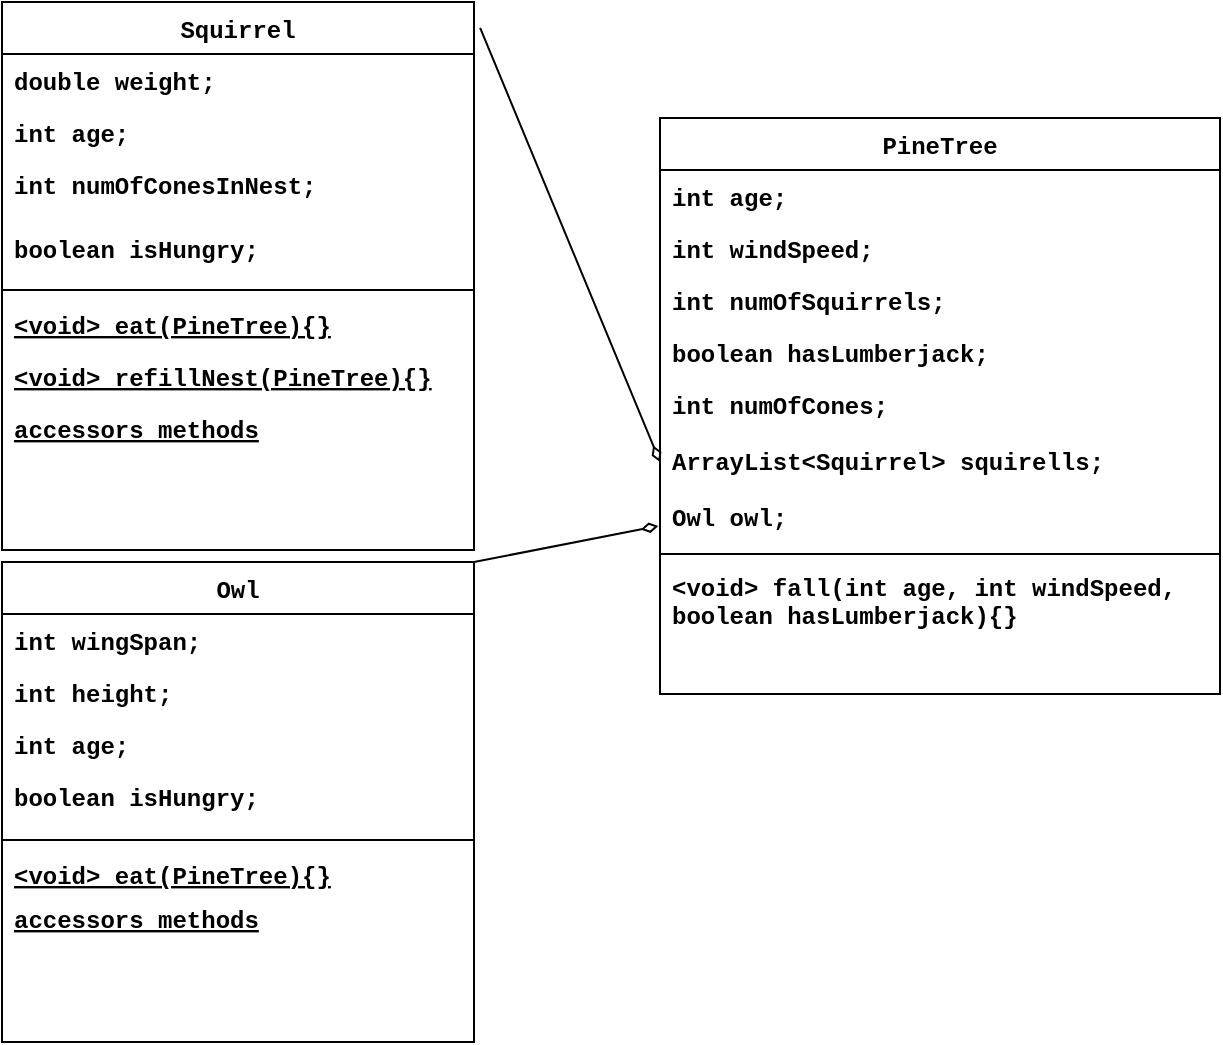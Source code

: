 <mxfile version="16.1.2" type="device"><diagram id="C5RBs43oDa-KdzZeNtuy" name="Page-1"><mxGraphModel dx="629" dy="433" grid="0" gridSize="10" guides="1" tooltips="1" connect="1" arrows="1" fold="1" page="1" pageScale="1" pageWidth="827" pageHeight="1169" math="0" shadow="0"><root><mxCell id="WIyWlLk6GJQsqaUBKTNV-0"/><mxCell id="WIyWlLk6GJQsqaUBKTNV-1" parent="WIyWlLk6GJQsqaUBKTNV-0"/><mxCell id="zkfFHV4jXpPFQw0GAbJ--6" value="Squirrel" style="swimlane;fontStyle=1;align=center;verticalAlign=top;childLayout=stackLayout;horizontal=1;startSize=26;horizontalStack=0;resizeParent=1;resizeLast=0;collapsible=1;marginBottom=0;rounded=0;shadow=0;strokeWidth=1;fontFamily=Courier New;" parent="WIyWlLk6GJQsqaUBKTNV-1" vertex="1"><mxGeometry x="104" y="80" width="236" height="274" as="geometry"><mxRectangle x="130" y="380" width="160" height="26" as="alternateBounds"/></mxGeometry></mxCell><mxCell id="zkfFHV4jXpPFQw0GAbJ--7" value="double weight;" style="text;align=left;verticalAlign=top;spacingLeft=4;spacingRight=4;overflow=hidden;rotatable=0;points=[[0,0.5],[1,0.5]];portConstraint=eastwest;fontFamily=Courier New;fontStyle=1" parent="zkfFHV4jXpPFQw0GAbJ--6" vertex="1"><mxGeometry y="26" width="236" height="26" as="geometry"/></mxCell><mxCell id="GSiUjONSar-i2JlbFRyx-0" value="int age;" style="text;align=left;verticalAlign=top;spacingLeft=4;spacingRight=4;overflow=hidden;rotatable=0;points=[[0,0.5],[1,0.5]];portConstraint=eastwest;fontFamily=Courier New;fontStyle=1" parent="zkfFHV4jXpPFQw0GAbJ--6" vertex="1"><mxGeometry y="52" width="236" height="26" as="geometry"/></mxCell><mxCell id="zkfFHV4jXpPFQw0GAbJ--8" value="int numOfConesInNest;" style="text;align=left;verticalAlign=top;spacingLeft=4;spacingRight=4;overflow=hidden;rotatable=0;points=[[0,0.5],[1,0.5]];portConstraint=eastwest;rounded=0;shadow=0;html=0;fontFamily=Courier New;fontStyle=1" parent="zkfFHV4jXpPFQw0GAbJ--6" vertex="1"><mxGeometry y="78" width="236" height="32" as="geometry"/></mxCell><mxCell id="GSiUjONSar-i2JlbFRyx-7" value="boolean isHungry;" style="text;align=left;verticalAlign=top;spacingLeft=4;spacingRight=4;overflow=hidden;rotatable=0;points=[[0,0.5],[1,0.5]];portConstraint=eastwest;rounded=0;shadow=0;html=0;fontFamily=Courier New;fontStyle=1" parent="zkfFHV4jXpPFQw0GAbJ--6" vertex="1"><mxGeometry y="110" width="236" height="30" as="geometry"/></mxCell><mxCell id="zkfFHV4jXpPFQw0GAbJ--9" value="" style="line;html=1;strokeWidth=1;align=left;verticalAlign=middle;spacingTop=-1;spacingLeft=3;spacingRight=3;rotatable=0;labelPosition=right;points=[];portConstraint=eastwest;fontFamily=Courier New;fontStyle=1" parent="zkfFHV4jXpPFQw0GAbJ--6" vertex="1"><mxGeometry y="140" width="236" height="8" as="geometry"/></mxCell><mxCell id="zkfFHV4jXpPFQw0GAbJ--10" value="&lt;void&gt; eat(PineTree){}" style="text;align=left;verticalAlign=top;spacingLeft=4;spacingRight=4;overflow=hidden;rotatable=0;points=[[0,0.5],[1,0.5]];portConstraint=eastwest;fontStyle=5;fontFamily=Courier New;" parent="zkfFHV4jXpPFQw0GAbJ--6" vertex="1"><mxGeometry y="148" width="236" height="26" as="geometry"/></mxCell><mxCell id="7wWNd8M-wnGhTRqlLoNi-0" value="&lt;void&gt; refillNest(PineTree){}" style="text;align=left;verticalAlign=top;spacingLeft=4;spacingRight=4;overflow=hidden;rotatable=0;points=[[0,0.5],[1,0.5]];portConstraint=eastwest;fontStyle=5;fontFamily=Courier New;" vertex="1" parent="zkfFHV4jXpPFQw0GAbJ--6"><mxGeometry y="174" width="236" height="26" as="geometry"/></mxCell><mxCell id="7wWNd8M-wnGhTRqlLoNi-1" value="accessors methods" style="text;align=left;verticalAlign=top;spacingLeft=4;spacingRight=4;overflow=hidden;rotatable=0;points=[[0,0.5],[1,0.5]];portConstraint=eastwest;fontStyle=5;fontFamily=Courier New;" vertex="1" parent="zkfFHV4jXpPFQw0GAbJ--6"><mxGeometry y="200" width="236" height="26" as="geometry"/></mxCell><mxCell id="cFUtwD1bPXU5jKW5bzYQ-1" style="edgeStyle=none;rounded=0;orthogonalLoop=1;jettySize=auto;html=1;entryX=-0.003;entryY=0.881;entryDx=0;entryDy=0;entryPerimeter=0;exitX=1;exitY=0;exitDx=0;exitDy=0;endArrow=diamondThin;endFill=0;fontFamily=Courier New;fontStyle=1" parent="WIyWlLk6GJQsqaUBKTNV-1" source="cFUtwD1bPXU5jKW5bzYQ-17" target="zkfFHV4jXpPFQw0GAbJ--21" edge="1"><mxGeometry relative="1" as="geometry"><mxPoint x="410" y="360" as="sourcePoint"/><mxPoint x="508" y="185" as="targetPoint"/><Array as="points"/></mxGeometry></mxCell><mxCell id="zkfFHV4jXpPFQw0GAbJ--17" value="PineTree" style="swimlane;fontStyle=1;align=center;verticalAlign=top;childLayout=stackLayout;horizontal=1;startSize=26;horizontalStack=0;resizeParent=1;resizeLast=0;collapsible=1;marginBottom=0;rounded=0;shadow=0;strokeWidth=1;fontFamily=Courier New;" parent="WIyWlLk6GJQsqaUBKTNV-1" vertex="1"><mxGeometry x="433" y="138" width="280" height="288" as="geometry"><mxRectangle x="420" y="120" width="160" height="26" as="alternateBounds"/></mxGeometry></mxCell><mxCell id="GSiUjONSar-i2JlbFRyx-2" value="int age;" style="text;align=left;verticalAlign=top;spacingLeft=4;spacingRight=4;overflow=hidden;rotatable=0;points=[[0,0.5],[1,0.5]];portConstraint=eastwest;fontFamily=Courier New;fontStyle=1" parent="zkfFHV4jXpPFQw0GAbJ--17" vertex="1"><mxGeometry y="26" width="280" height="26" as="geometry"/></mxCell><mxCell id="GSiUjONSar-i2JlbFRyx-5" value="int windSpeed;" style="text;align=left;verticalAlign=top;spacingLeft=4;spacingRight=4;overflow=hidden;rotatable=0;points=[[0,0.5],[1,0.5]];portConstraint=eastwest;fontFamily=Courier New;fontStyle=1" parent="zkfFHV4jXpPFQw0GAbJ--17" vertex="1"><mxGeometry y="52" width="280" height="26" as="geometry"/></mxCell><mxCell id="7wWNd8M-wnGhTRqlLoNi-3" value="int numOfSquirrels;" style="text;align=left;verticalAlign=top;spacingLeft=4;spacingRight=4;overflow=hidden;rotatable=0;points=[[0,0.5],[1,0.5]];portConstraint=eastwest;fontFamily=Courier New;fontStyle=1" vertex="1" parent="zkfFHV4jXpPFQw0GAbJ--17"><mxGeometry y="78" width="280" height="26" as="geometry"/></mxCell><mxCell id="GSiUjONSar-i2JlbFRyx-4" value="boolean hasLumberjack;" style="text;align=left;verticalAlign=top;spacingLeft=4;spacingRight=4;overflow=hidden;rotatable=0;points=[[0,0.5],[1,0.5]];portConstraint=eastwest;fontFamily=Courier New;fontStyle=1" parent="zkfFHV4jXpPFQw0GAbJ--17" vertex="1"><mxGeometry y="104" width="280" height="26" as="geometry"/></mxCell><mxCell id="zkfFHV4jXpPFQw0GAbJ--21" value="int numOfCones;&#10;&#10;ArrayList&lt;Squirrel&gt; squirells;&#10;&#10;Owl owl;" style="text;align=left;verticalAlign=top;spacingLeft=4;spacingRight=4;overflow=hidden;rotatable=0;points=[[0,0.5],[1,0.5]];portConstraint=eastwest;rounded=0;shadow=0;html=0;fontFamily=Courier New;fontStyle=1" parent="zkfFHV4jXpPFQw0GAbJ--17" vertex="1"><mxGeometry y="130" width="280" height="84" as="geometry"/></mxCell><mxCell id="zkfFHV4jXpPFQw0GAbJ--23" value="" style="line;html=1;strokeWidth=1;align=left;verticalAlign=middle;spacingTop=-1;spacingLeft=3;spacingRight=3;rotatable=0;labelPosition=right;points=[];portConstraint=eastwest;fontFamily=Courier New;fontStyle=1" parent="zkfFHV4jXpPFQw0GAbJ--17" vertex="1"><mxGeometry y="214" width="280" height="8" as="geometry"/></mxCell><mxCell id="zkfFHV4jXpPFQw0GAbJ--25" value="&lt;void&gt; fall(int age, int windSpeed, boolean hasLumberjack){}" style="text;align=left;verticalAlign=top;spacingLeft=4;spacingRight=4;overflow=hidden;rotatable=0;points=[[0,0.5],[1,0.5]];portConstraint=eastwest;fontFamily=Courier New;fontStyle=1;whiteSpace=wrap;" parent="zkfFHV4jXpPFQw0GAbJ--17" vertex="1"><mxGeometry y="222" width="280" height="51" as="geometry"/></mxCell><mxCell id="cFUtwD1bPXU5jKW5bzYQ-0" style="edgeStyle=none;rounded=0;orthogonalLoop=1;jettySize=auto;html=1;exitX=0;exitY=0.5;exitDx=0;exitDy=0;fontFamily=Courier New;fontStyle=1" parent="zkfFHV4jXpPFQw0GAbJ--17" edge="1"><mxGeometry relative="1" as="geometry"><mxPoint y="65" as="sourcePoint"/><mxPoint y="65" as="targetPoint"/></mxGeometry></mxCell><mxCell id="cFUtwD1bPXU5jKW5bzYQ-4" value="" style="endArrow=diamondThin;html=1;rounded=0;entryX=0;entryY=0.5;entryDx=0;entryDy=0;exitX=1.013;exitY=0.047;exitDx=0;exitDy=0;exitPerimeter=0;fontFamily=Courier New;endFill=0;fontStyle=1;fontSize=11;" parent="WIyWlLk6GJQsqaUBKTNV-1" source="zkfFHV4jXpPFQw0GAbJ--6" target="zkfFHV4jXpPFQw0GAbJ--21" edge="1"><mxGeometry width="50" height="50" relative="1" as="geometry"><mxPoint x="280" y="350" as="sourcePoint"/><mxPoint x="330" y="300" as="targetPoint"/><Array as="points"/></mxGeometry></mxCell><mxCell id="cFUtwD1bPXU5jKW5bzYQ-17" value="Owl" style="swimlane;fontStyle=1;align=center;verticalAlign=top;childLayout=stackLayout;horizontal=1;startSize=26;horizontalStack=0;resizeParent=1;resizeLast=0;collapsible=1;marginBottom=0;rounded=0;shadow=0;strokeWidth=1;fontFamily=Courier New;" parent="WIyWlLk6GJQsqaUBKTNV-1" vertex="1"><mxGeometry x="104" y="360" width="236" height="240" as="geometry"><mxRectangle x="130" y="380" width="160" height="26" as="alternateBounds"/></mxGeometry></mxCell><mxCell id="cFUtwD1bPXU5jKW5bzYQ-18" value="int wingSpan;" style="text;align=left;verticalAlign=top;spacingLeft=4;spacingRight=4;overflow=hidden;rotatable=0;points=[[0,0.5],[1,0.5]];portConstraint=eastwest;fontFamily=Courier New;fontStyle=1" parent="cFUtwD1bPXU5jKW5bzYQ-17" vertex="1"><mxGeometry y="26" width="236" height="26" as="geometry"/></mxCell><mxCell id="GSiUjONSar-i2JlbFRyx-6" value="int height;" style="text;align=left;verticalAlign=top;spacingLeft=4;spacingRight=4;overflow=hidden;rotatable=0;points=[[0,0.5],[1,0.5]];portConstraint=eastwest;fontFamily=Courier New;fontStyle=1" parent="cFUtwD1bPXU5jKW5bzYQ-17" vertex="1"><mxGeometry y="52" width="236" height="26" as="geometry"/></mxCell><mxCell id="GSiUjONSar-i2JlbFRyx-1" value="int age;" style="text;align=left;verticalAlign=top;spacingLeft=4;spacingRight=4;overflow=hidden;rotatable=0;points=[[0,0.5],[1,0.5]];portConstraint=eastwest;fontFamily=Courier New;fontStyle=1" parent="cFUtwD1bPXU5jKW5bzYQ-17" vertex="1"><mxGeometry y="78" width="236" height="26" as="geometry"/></mxCell><mxCell id="cFUtwD1bPXU5jKW5bzYQ-19" value="boolean isHungry;" style="text;align=left;verticalAlign=top;spacingLeft=4;spacingRight=4;overflow=hidden;rotatable=0;points=[[0,0.5],[1,0.5]];portConstraint=eastwest;rounded=0;shadow=0;html=0;fontFamily=Courier New;fontStyle=1" parent="cFUtwD1bPXU5jKW5bzYQ-17" vertex="1"><mxGeometry y="104" width="236" height="31" as="geometry"/></mxCell><mxCell id="cFUtwD1bPXU5jKW5bzYQ-20" value="" style="line;html=1;strokeWidth=1;align=left;verticalAlign=middle;spacingTop=-1;spacingLeft=3;spacingRight=3;rotatable=0;labelPosition=right;points=[];portConstraint=eastwest;fontFamily=Courier New;fontStyle=1" parent="cFUtwD1bPXU5jKW5bzYQ-17" vertex="1"><mxGeometry y="135" width="236" height="8" as="geometry"/></mxCell><mxCell id="cFUtwD1bPXU5jKW5bzYQ-21" value="&lt;void&gt; eat(PineTree){}" style="text;align=left;verticalAlign=top;spacingLeft=4;spacingRight=4;overflow=hidden;rotatable=0;points=[[0,0.5],[1,0.5]];portConstraint=eastwest;fontStyle=5;fontFamily=Courier New;" parent="cFUtwD1bPXU5jKW5bzYQ-17" vertex="1"><mxGeometry y="143" width="236" height="22" as="geometry"/></mxCell><mxCell id="7wWNd8M-wnGhTRqlLoNi-2" value="accessors methods" style="text;align=left;verticalAlign=top;spacingLeft=4;spacingRight=4;overflow=hidden;rotatable=0;points=[[0,0.5],[1,0.5]];portConstraint=eastwest;fontStyle=5;fontFamily=Courier New;" vertex="1" parent="cFUtwD1bPXU5jKW5bzYQ-17"><mxGeometry y="165" width="236" height="26" as="geometry"/></mxCell></root></mxGraphModel></diagram></mxfile>